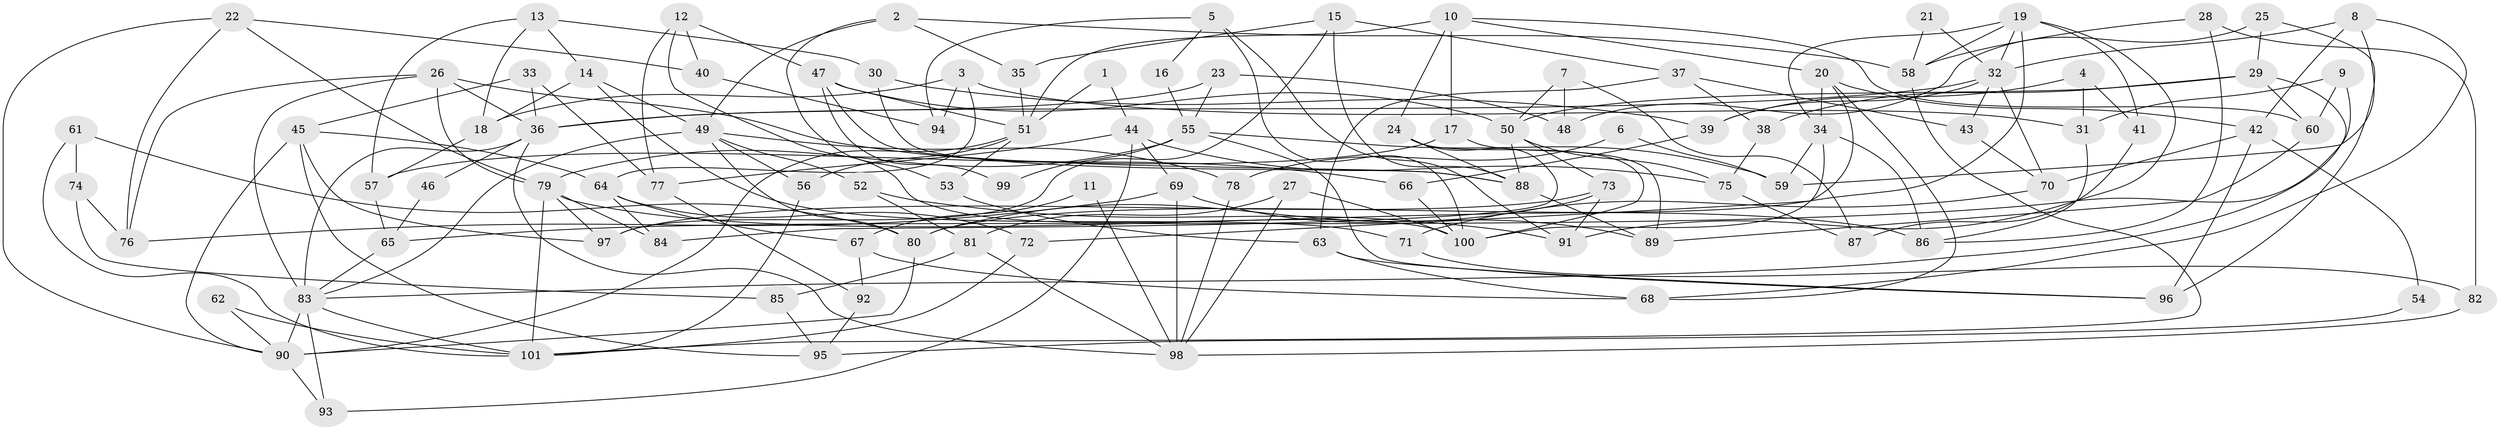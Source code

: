 // coarse degree distribution, {2: 0.07936507936507936, 4: 0.2222222222222222, 6: 0.1111111111111111, 3: 0.15873015873015872, 5: 0.20634920634920634, 7: 0.07936507936507936, 8: 0.09523809523809523, 9: 0.015873015873015872, 11: 0.015873015873015872, 12: 0.015873015873015872}
// Generated by graph-tools (version 1.1) at 2025/41/03/06/25 10:41:57]
// undirected, 101 vertices, 202 edges
graph export_dot {
graph [start="1"]
  node [color=gray90,style=filled];
  1;
  2;
  3;
  4;
  5;
  6;
  7;
  8;
  9;
  10;
  11;
  12;
  13;
  14;
  15;
  16;
  17;
  18;
  19;
  20;
  21;
  22;
  23;
  24;
  25;
  26;
  27;
  28;
  29;
  30;
  31;
  32;
  33;
  34;
  35;
  36;
  37;
  38;
  39;
  40;
  41;
  42;
  43;
  44;
  45;
  46;
  47;
  48;
  49;
  50;
  51;
  52;
  53;
  54;
  55;
  56;
  57;
  58;
  59;
  60;
  61;
  62;
  63;
  64;
  65;
  66;
  67;
  68;
  69;
  70;
  71;
  72;
  73;
  74;
  75;
  76;
  77;
  78;
  79;
  80;
  81;
  82;
  83;
  84;
  85;
  86;
  87;
  88;
  89;
  90;
  91;
  92;
  93;
  94;
  95;
  96;
  97;
  98;
  99;
  100;
  101;
  1 -- 44;
  1 -- 51;
  2 -- 58;
  2 -- 35;
  2 -- 49;
  2 -- 53;
  3 -- 18;
  3 -- 31;
  3 -- 64;
  3 -- 94;
  4 -- 31;
  4 -- 39;
  4 -- 41;
  5 -- 100;
  5 -- 94;
  5 -- 16;
  5 -- 91;
  6 -- 59;
  6 -- 78;
  7 -- 50;
  7 -- 87;
  7 -- 48;
  8 -- 32;
  8 -- 59;
  8 -- 42;
  8 -- 68;
  9 -- 60;
  9 -- 65;
  9 -- 31;
  10 -- 20;
  10 -- 51;
  10 -- 17;
  10 -- 24;
  10 -- 60;
  11 -- 98;
  11 -- 67;
  12 -- 77;
  12 -- 47;
  12 -- 40;
  12 -- 100;
  13 -- 57;
  13 -- 30;
  13 -- 14;
  13 -- 18;
  14 -- 49;
  14 -- 18;
  14 -- 71;
  15 -- 37;
  15 -- 97;
  15 -- 35;
  15 -- 88;
  16 -- 55;
  17 -- 89;
  17 -- 57;
  18 -- 57;
  19 -- 91;
  19 -- 34;
  19 -- 32;
  19 -- 41;
  19 -- 58;
  19 -- 80;
  20 -- 42;
  20 -- 68;
  20 -- 34;
  20 -- 72;
  21 -- 32;
  21 -- 58;
  22 -- 90;
  22 -- 79;
  22 -- 40;
  22 -- 76;
  23 -- 55;
  23 -- 36;
  23 -- 48;
  24 -- 88;
  24 -- 84;
  24 -- 100;
  25 -- 29;
  25 -- 48;
  25 -- 96;
  26 -- 79;
  26 -- 83;
  26 -- 36;
  26 -- 66;
  26 -- 76;
  27 -- 81;
  27 -- 100;
  27 -- 98;
  28 -- 86;
  28 -- 58;
  28 -- 82;
  29 -- 60;
  29 -- 83;
  29 -- 38;
  29 -- 50;
  30 -- 39;
  30 -- 88;
  31 -- 86;
  32 -- 70;
  32 -- 36;
  32 -- 39;
  32 -- 43;
  33 -- 36;
  33 -- 45;
  33 -- 77;
  34 -- 100;
  34 -- 59;
  34 -- 86;
  35 -- 51;
  36 -- 46;
  36 -- 83;
  36 -- 98;
  37 -- 43;
  37 -- 38;
  37 -- 63;
  38 -- 75;
  39 -- 66;
  40 -- 94;
  41 -- 87;
  42 -- 96;
  42 -- 54;
  42 -- 70;
  43 -- 70;
  44 -- 69;
  44 -- 93;
  44 -- 75;
  44 -- 77;
  45 -- 90;
  45 -- 64;
  45 -- 95;
  45 -- 97;
  46 -- 65;
  47 -- 88;
  47 -- 51;
  47 -- 50;
  47 -- 99;
  49 -- 52;
  49 -- 56;
  49 -- 78;
  49 -- 80;
  49 -- 83;
  50 -- 73;
  50 -- 75;
  50 -- 88;
  51 -- 56;
  51 -- 90;
  51 -- 53;
  52 -- 81;
  52 -- 91;
  53 -- 63;
  54 -- 95;
  55 -- 79;
  55 -- 96;
  55 -- 59;
  55 -- 99;
  56 -- 101;
  57 -- 65;
  58 -- 101;
  60 -- 89;
  61 -- 101;
  61 -- 80;
  61 -- 74;
  62 -- 90;
  62 -- 101;
  63 -- 68;
  63 -- 96;
  64 -- 84;
  64 -- 67;
  64 -- 72;
  65 -- 83;
  66 -- 100;
  67 -- 68;
  67 -- 92;
  69 -- 98;
  69 -- 76;
  69 -- 89;
  70 -- 71;
  71 -- 82;
  72 -- 101;
  73 -- 80;
  73 -- 91;
  73 -- 97;
  74 -- 76;
  74 -- 85;
  75 -- 87;
  77 -- 92;
  78 -- 98;
  79 -- 97;
  79 -- 101;
  79 -- 84;
  79 -- 86;
  80 -- 90;
  81 -- 98;
  81 -- 85;
  82 -- 98;
  83 -- 90;
  83 -- 93;
  83 -- 101;
  85 -- 95;
  88 -- 89;
  90 -- 93;
  92 -- 95;
}
